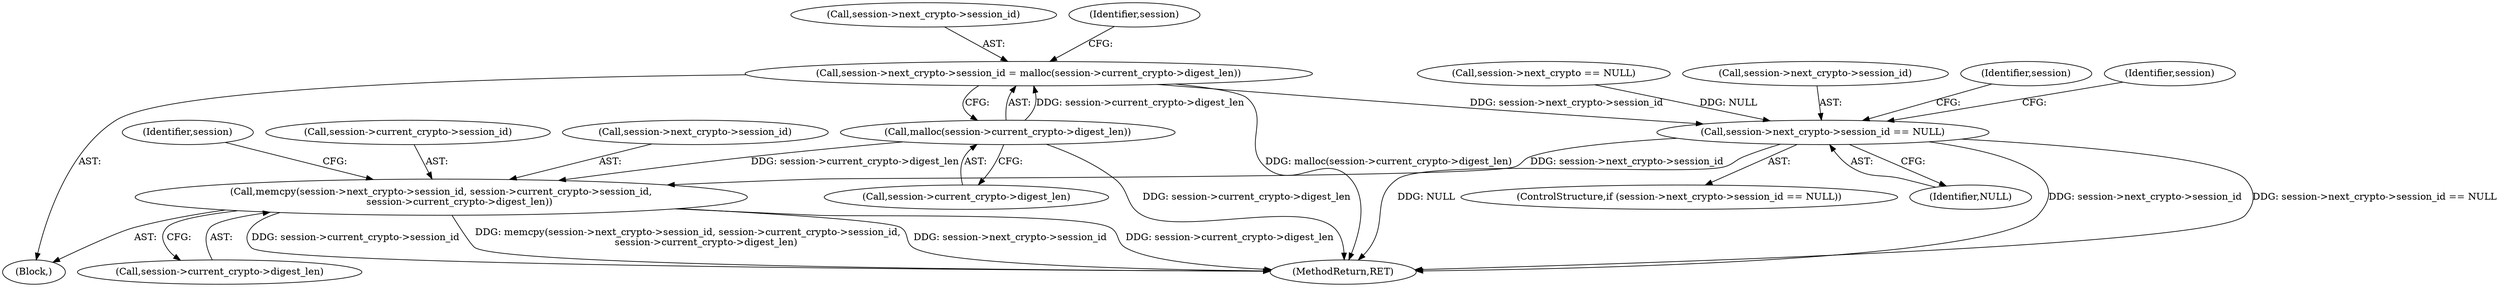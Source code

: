 digraph "0_libssh_94f6955fbaee6fda9385a23e505497efe21f5b4f_0@API" {
"1000334" [label="(Call,session->next_crypto->session_id = malloc(session->current_crypto->digest_len))"];
"1000340" [label="(Call,malloc(session->current_crypto->digest_len))"];
"1000347" [label="(Call,session->next_crypto->session_id == NULL)"];
"1000358" [label="(Call,memcpy(session->next_crypto->session_id, session->current_crypto->session_id,\n            session->current_crypto->digest_len))"];
"1000369" [label="(Call,session->current_crypto->digest_len)"];
"1000334" [label="(Call,session->next_crypto->session_id = malloc(session->current_crypto->digest_len))"];
"1000157" [label="(Block,)"];
"1000346" [label="(ControlStructure,if (session->next_crypto->session_id == NULL))"];
"1000391" [label="(MethodReturn,RET)"];
"1000359" [label="(Call,session->next_crypto->session_id)"];
"1000340" [label="(Call,malloc(session->current_crypto->digest_len))"];
"1000376" [label="(Identifier,session)"];
"1000364" [label="(Call,session->current_crypto->session_id)"];
"1000335" [label="(Call,session->next_crypto->session_id)"];
"1000353" [label="(Identifier,NULL)"];
"1000347" [label="(Call,session->next_crypto->session_id == NULL)"];
"1000341" [label="(Call,session->current_crypto->digest_len)"];
"1000348" [label="(Call,session->next_crypto->session_id)"];
"1000356" [label="(Identifier,session)"];
"1000361" [label="(Identifier,session)"];
"1000358" [label="(Call,memcpy(session->next_crypto->session_id, session->current_crypto->session_id,\n            session->current_crypto->digest_len))"];
"1000350" [label="(Identifier,session)"];
"1000325" [label="(Call,session->next_crypto == NULL)"];
"1000334" -> "1000157"  [label="AST: "];
"1000334" -> "1000340"  [label="CFG: "];
"1000335" -> "1000334"  [label="AST: "];
"1000340" -> "1000334"  [label="AST: "];
"1000350" -> "1000334"  [label="CFG: "];
"1000334" -> "1000391"  [label="DDG: malloc(session->current_crypto->digest_len)"];
"1000340" -> "1000334"  [label="DDG: session->current_crypto->digest_len"];
"1000334" -> "1000347"  [label="DDG: session->next_crypto->session_id"];
"1000340" -> "1000341"  [label="CFG: "];
"1000341" -> "1000340"  [label="AST: "];
"1000340" -> "1000391"  [label="DDG: session->current_crypto->digest_len"];
"1000340" -> "1000358"  [label="DDG: session->current_crypto->digest_len"];
"1000347" -> "1000346"  [label="AST: "];
"1000347" -> "1000353"  [label="CFG: "];
"1000348" -> "1000347"  [label="AST: "];
"1000353" -> "1000347"  [label="AST: "];
"1000356" -> "1000347"  [label="CFG: "];
"1000361" -> "1000347"  [label="CFG: "];
"1000347" -> "1000391"  [label="DDG: NULL"];
"1000347" -> "1000391"  [label="DDG: session->next_crypto->session_id"];
"1000347" -> "1000391"  [label="DDG: session->next_crypto->session_id == NULL"];
"1000325" -> "1000347"  [label="DDG: NULL"];
"1000347" -> "1000358"  [label="DDG: session->next_crypto->session_id"];
"1000358" -> "1000157"  [label="AST: "];
"1000358" -> "1000369"  [label="CFG: "];
"1000359" -> "1000358"  [label="AST: "];
"1000364" -> "1000358"  [label="AST: "];
"1000369" -> "1000358"  [label="AST: "];
"1000376" -> "1000358"  [label="CFG: "];
"1000358" -> "1000391"  [label="DDG: session->current_crypto->digest_len"];
"1000358" -> "1000391"  [label="DDG: session->current_crypto->session_id"];
"1000358" -> "1000391"  [label="DDG: memcpy(session->next_crypto->session_id, session->current_crypto->session_id,\n            session->current_crypto->digest_len)"];
"1000358" -> "1000391"  [label="DDG: session->next_crypto->session_id"];
}
